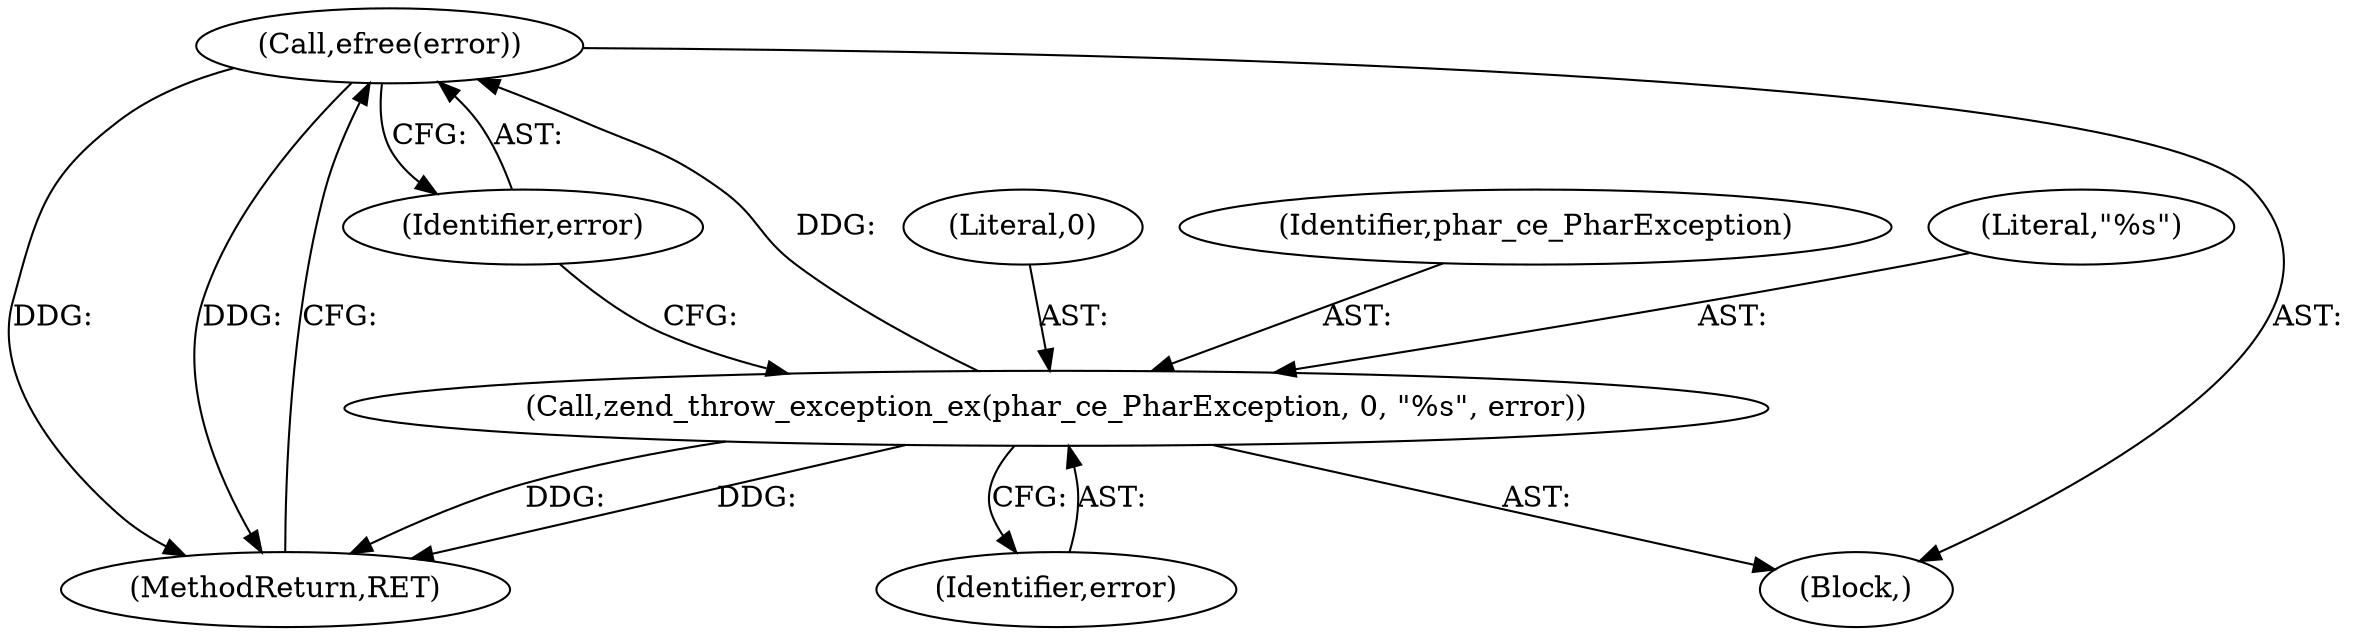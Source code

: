digraph "0_php_1e9b175204e3286d64dfd6c9f09151c31b5e099a_1@API" {
"1000153" [label="(Call,efree(error))"];
"1000148" [label="(Call,zend_throw_exception_ex(phar_ce_PharException, 0, \"%s\", error))"];
"1000152" [label="(Identifier,error)"];
"1000153" [label="(Call,efree(error))"];
"1000148" [label="(Call,zend_throw_exception_ex(phar_ce_PharException, 0, \"%s\", error))"];
"1000150" [label="(Literal,0)"];
"1000155" [label="(MethodReturn,RET)"];
"1000149" [label="(Identifier,phar_ce_PharException)"];
"1000151" [label="(Literal,\"%s\")"];
"1000154" [label="(Identifier,error)"];
"1000147" [label="(Block,)"];
"1000153" -> "1000147"  [label="AST: "];
"1000153" -> "1000154"  [label="CFG: "];
"1000154" -> "1000153"  [label="AST: "];
"1000155" -> "1000153"  [label="CFG: "];
"1000153" -> "1000155"  [label="DDG: "];
"1000153" -> "1000155"  [label="DDG: "];
"1000148" -> "1000153"  [label="DDG: "];
"1000148" -> "1000147"  [label="AST: "];
"1000148" -> "1000152"  [label="CFG: "];
"1000149" -> "1000148"  [label="AST: "];
"1000150" -> "1000148"  [label="AST: "];
"1000151" -> "1000148"  [label="AST: "];
"1000152" -> "1000148"  [label="AST: "];
"1000154" -> "1000148"  [label="CFG: "];
"1000148" -> "1000155"  [label="DDG: "];
"1000148" -> "1000155"  [label="DDG: "];
}
